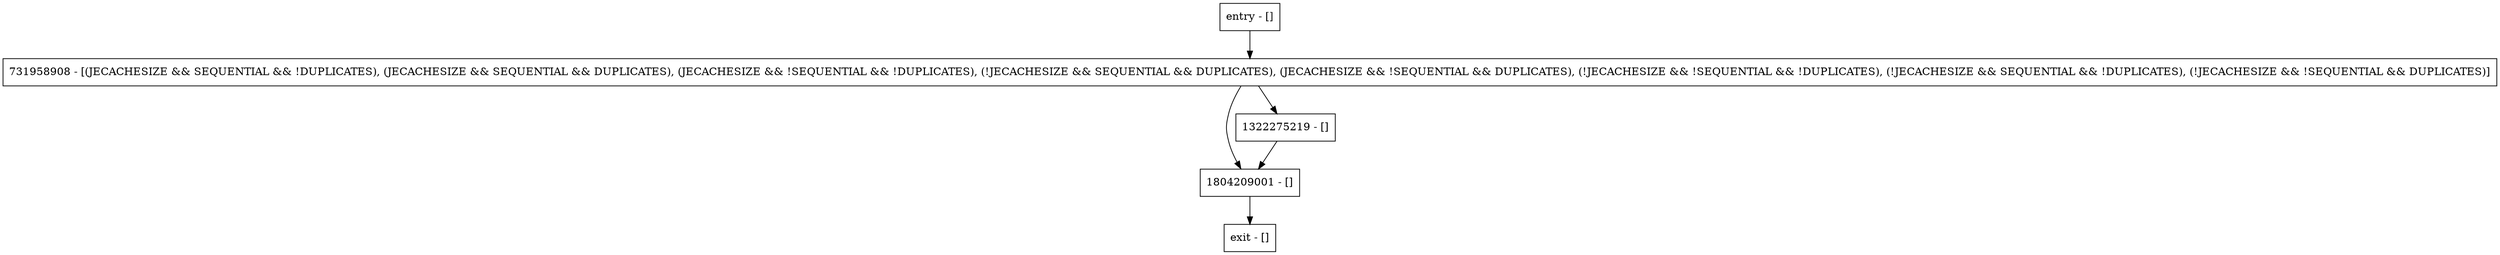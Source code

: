digraph releaseBIN {
node [shape=record];
731958908 [label="731958908 - [(JECACHESIZE && SEQUENTIAL && !DUPLICATES), (JECACHESIZE && SEQUENTIAL && DUPLICATES), (JECACHESIZE && !SEQUENTIAL && !DUPLICATES), (!JECACHESIZE && SEQUENTIAL && DUPLICATES), (JECACHESIZE && !SEQUENTIAL && DUPLICATES), (!JECACHESIZE && !SEQUENTIAL && !DUPLICATES), (!JECACHESIZE && SEQUENTIAL && !DUPLICATES), (!JECACHESIZE && !SEQUENTIAL && DUPLICATES)]"];
entry [label="entry - []"];
exit [label="exit - []"];
1804209001 [label="1804209001 - []"];
1322275219 [label="1322275219 - []"];
entry;
exit;
731958908 -> 1804209001;
731958908 -> 1322275219;
entry -> 731958908;
1804209001 -> exit;
1322275219 -> 1804209001;
}
